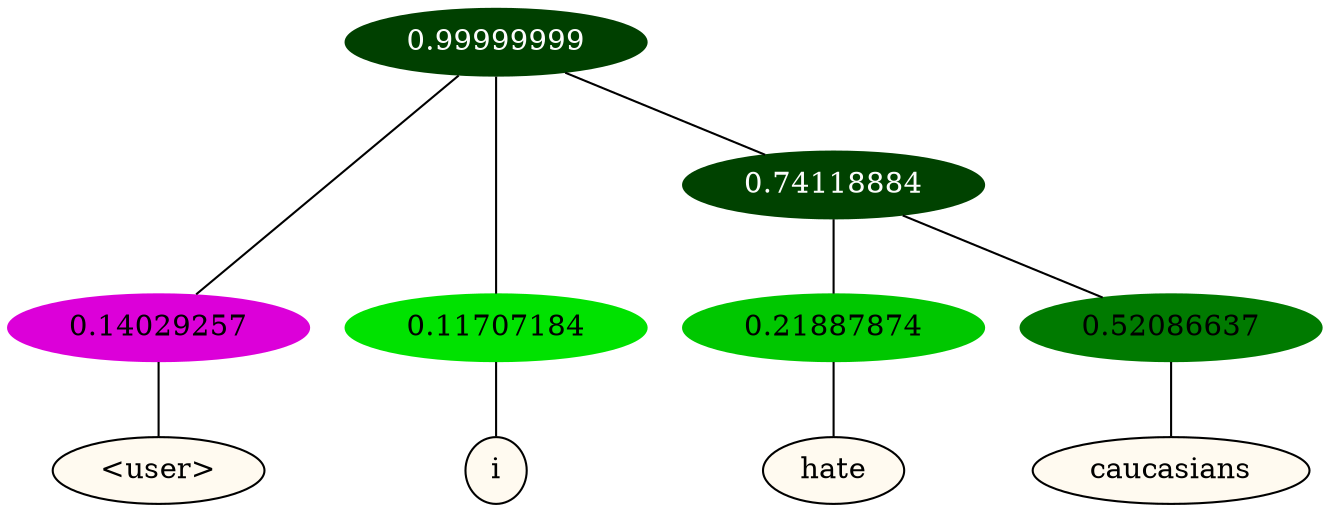 graph {
	node [format=png height=0.15 nodesep=0.001 ordering=out overlap=prism overlap_scaling=0.01 ranksep=0.001 ratio=0.2 style=filled width=0.15]
	{
		rank=same
		a_w_1 [label="\<user\>" color=black fillcolor=floralwhite style="filled,solid"]
		a_w_2 [label=i color=black fillcolor=floralwhite style="filled,solid"]
		a_w_4 [label=hate color=black fillcolor=floralwhite style="filled,solid"]
		a_w_5 [label=caucasians color=black fillcolor=floralwhite style="filled,solid"]
	}
	a_n_1 -- a_w_1
	a_n_2 -- a_w_2
	a_n_4 -- a_w_4
	a_n_5 -- a_w_5
	{
		rank=same
		a_n_1 [label=0.14029257 color="0.835 1.000 0.860" fontcolor=black]
		a_n_2 [label=0.11707184 color="0.334 1.000 0.883" fontcolor=black]
		a_n_4 [label=0.21887874 color="0.334 1.000 0.781" fontcolor=black]
		a_n_5 [label=0.52086637 color="0.334 1.000 0.479" fontcolor=black]
	}
	a_n_0 [label=0.99999999 color="0.334 1.000 0.250" fontcolor=grey99]
	a_n_0 -- a_n_1
	a_n_0 -- a_n_2
	a_n_3 [label=0.74118884 color="0.334 1.000 0.259" fontcolor=grey99]
	a_n_0 -- a_n_3
	a_n_3 -- a_n_4
	a_n_3 -- a_n_5
}

